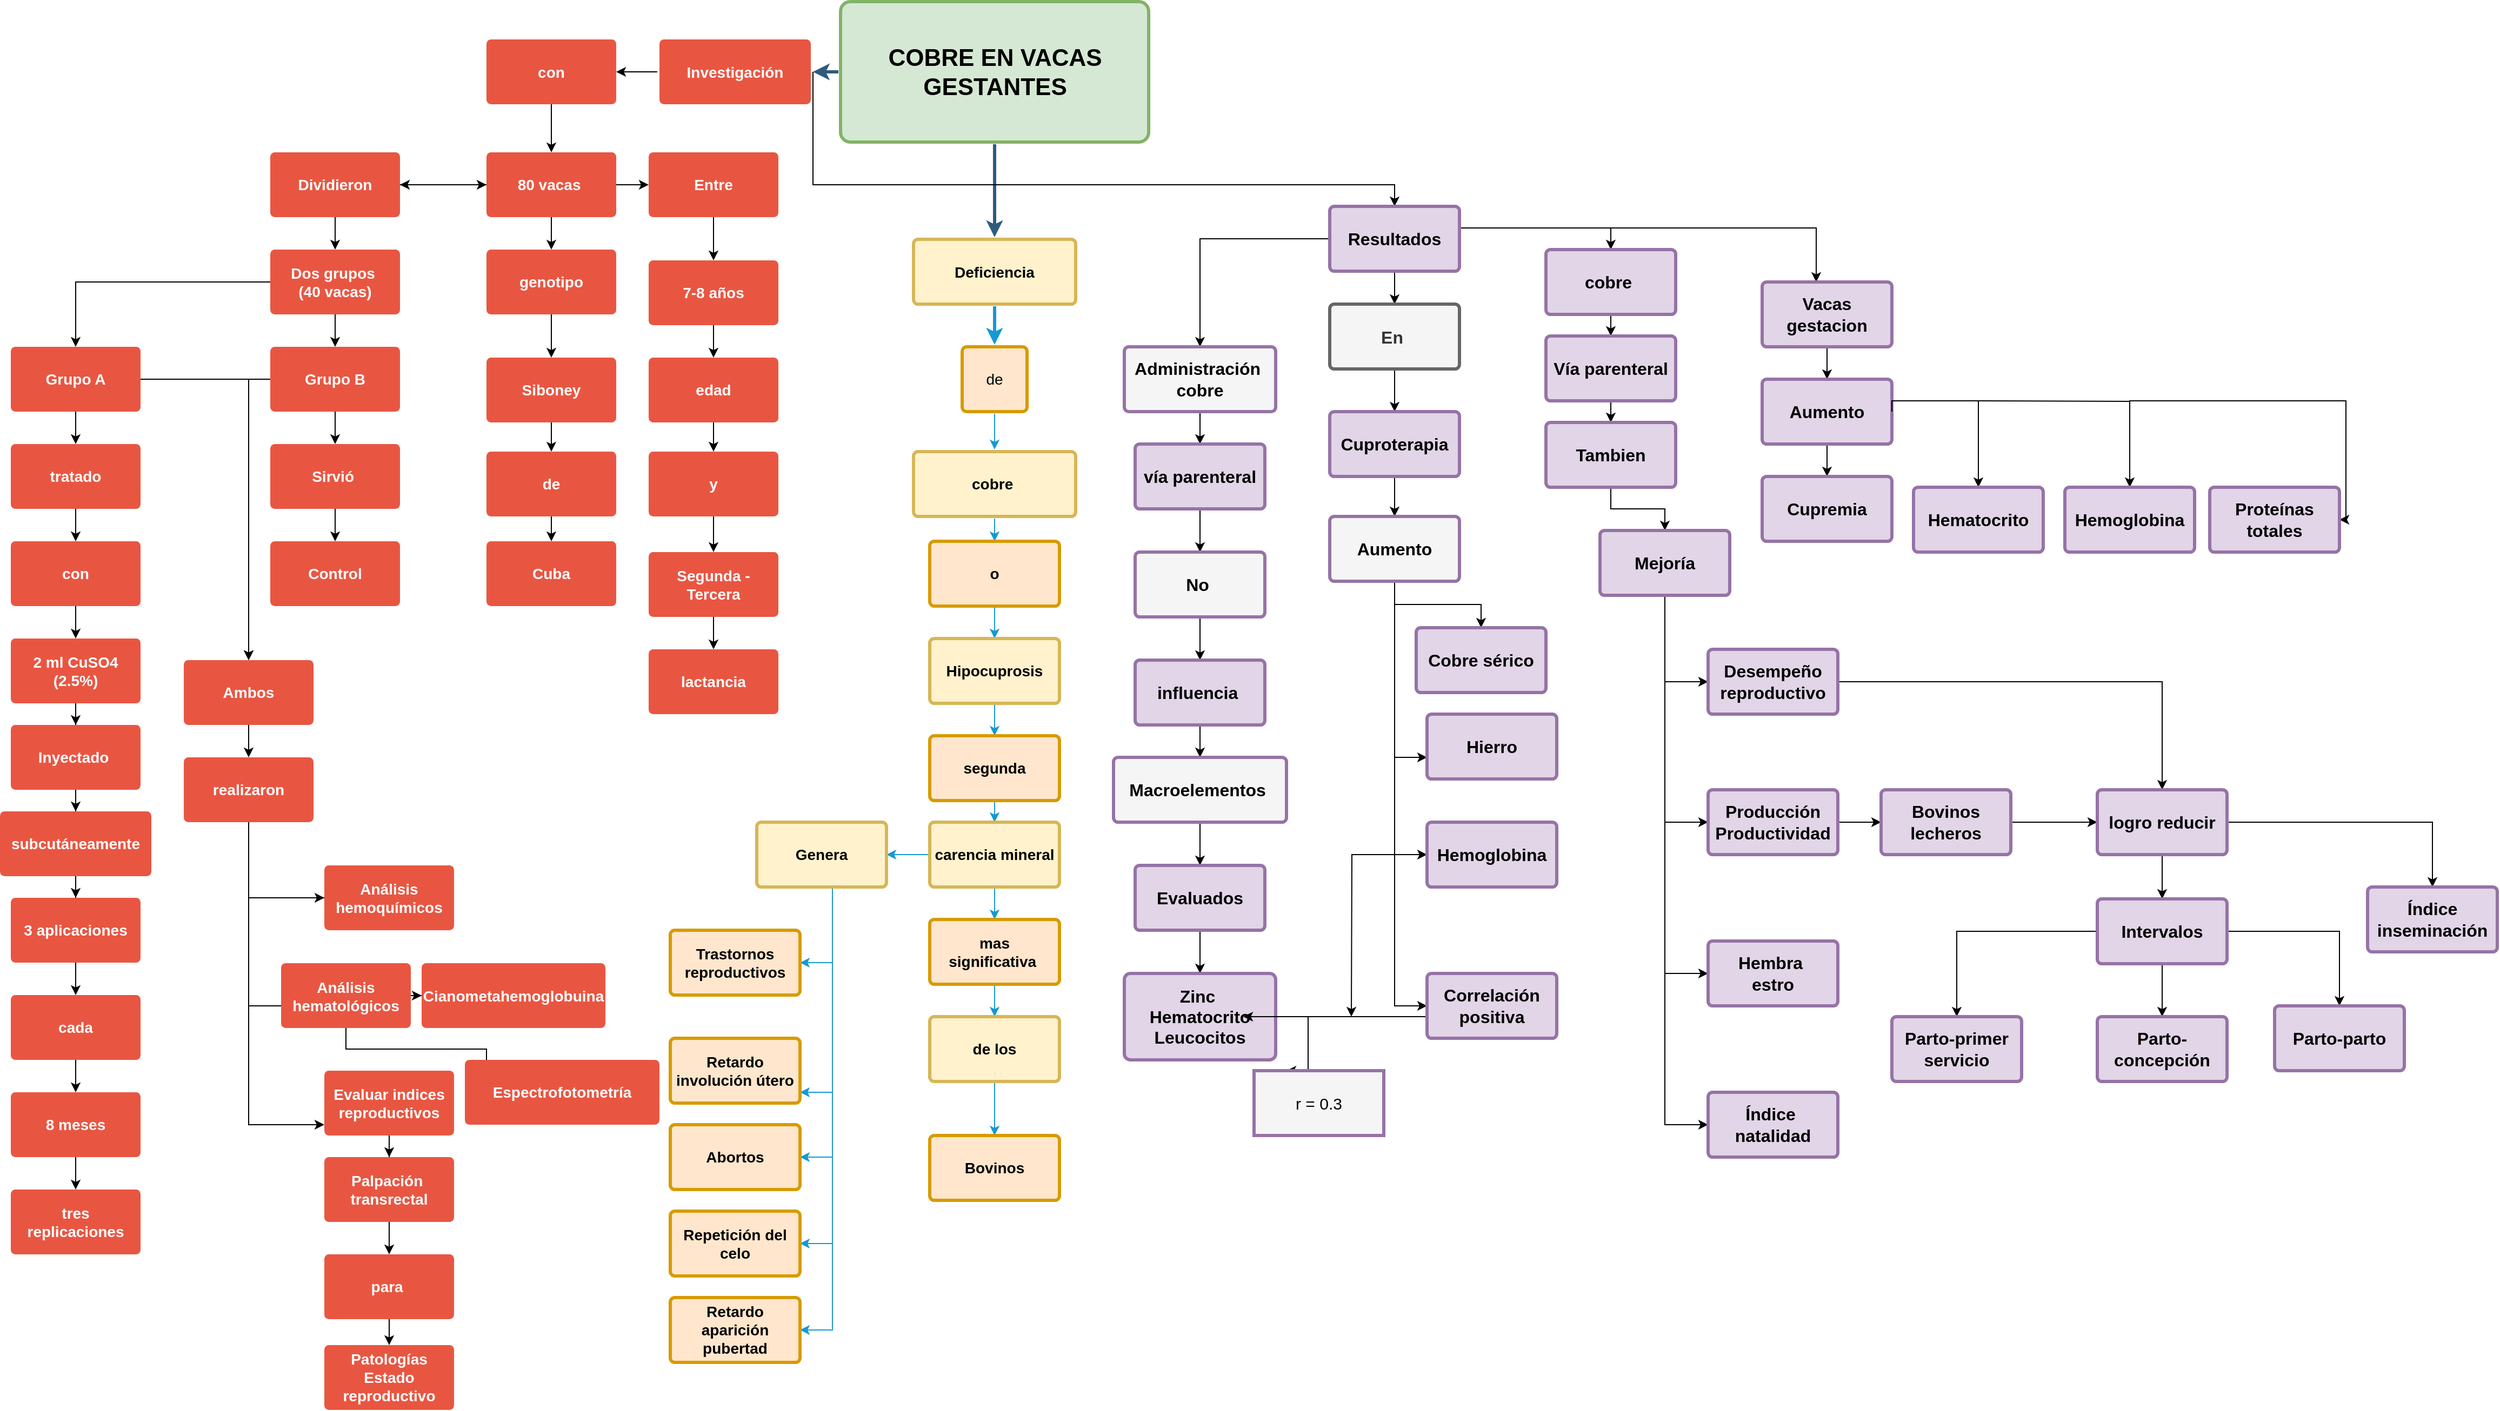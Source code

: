 <mxfile version="13.7.1" type="github">
  <diagram id="6a731a19-8d31-9384-78a2-239565b7b9f0" name="Page-1">
    <mxGraphModel dx="2616" dy="803" grid="1" gridSize="10" guides="1" tooltips="1" connect="1" arrows="1" fold="1" page="1" pageScale="1" pageWidth="1169" pageHeight="827" background="#ffffff" math="0" shadow="0">
      <root>
        <mxCell id="0" />
        <mxCell id="1" parent="0" />
        <mxCell id="1747" value="" style="edgeStyle=none;rounded=0;jumpStyle=none;html=1;shadow=0;labelBackgroundColor=none;startArrow=none;startFill=0;endArrow=classic;endFill=1;jettySize=auto;orthogonalLoop=1;strokeColor=#2F5B7C;strokeWidth=3;fontFamily=Helvetica;fontSize=16;fontColor=#23445D;spacing=5;" parent="1" source="1749" target="1760" edge="1">
          <mxGeometry relative="1" as="geometry" />
        </mxCell>
        <mxCell id="1748" value="" style="edgeStyle=none;rounded=0;jumpStyle=none;html=1;shadow=0;labelBackgroundColor=none;startArrow=none;startFill=0;endArrow=classic;endFill=1;jettySize=auto;orthogonalLoop=1;strokeColor=#2F5B7C;strokeWidth=3;fontFamily=Helvetica;fontSize=16;fontColor=#23445D;spacing=5;" parent="1" source="1749" target="1753" edge="1">
          <mxGeometry relative="1" as="geometry" />
        </mxCell>
        <mxCell id="IQPVYhDsxBBnxjCRYJiM-1775" value="" style="edgeStyle=orthogonalEdgeStyle;rounded=0;orthogonalLoop=1;jettySize=auto;html=1;exitX=1;exitY=0.5;exitDx=0;exitDy=0;" edge="1" parent="1" source="1753" target="IQPVYhDsxBBnxjCRYJiM-1774">
          <mxGeometry relative="1" as="geometry">
            <Array as="points">
              <mxPoint x="402" y="520" />
              <mxPoint x="940" y="520" />
            </Array>
          </mxGeometry>
        </mxCell>
        <mxCell id="1749" value="&lt;font style=&quot;font-size: 22px&quot;&gt;COBRE EN VACAS GESTANTES&lt;/font&gt;" style="rounded=1;whiteSpace=wrap;html=1;shadow=0;labelBackgroundColor=none;strokeColor=#82b366;strokeWidth=3;fillColor=#d5e8d4;fontFamily=Helvetica;fontSize=16;align=center;fontStyle=1;spacing=5;arcSize=7;perimeterSpacing=2;" parent="1" vertex="1">
          <mxGeometry x="427.5" y="350.5" width="285" height="130" as="geometry" />
        </mxCell>
        <mxCell id="Q08ijUf6ecoO9VdKryDb-1775" value="" style="edgeStyle=orthogonalEdgeStyle;rounded=0;orthogonalLoop=1;jettySize=auto;html=1;" parent="1" source="1753" target="Q08ijUf6ecoO9VdKryDb-1774" edge="1">
          <mxGeometry relative="1" as="geometry" />
        </mxCell>
        <mxCell id="1753" value="Investigación" style="rounded=1;whiteSpace=wrap;html=1;shadow=0;labelBackgroundColor=none;strokeColor=none;strokeWidth=3;fillColor=#e85642;fontFamily=Helvetica;fontSize=14;fontColor=#FFFFFF;align=center;spacing=5;fontStyle=1;arcSize=7;perimeterSpacing=2;" parent="1" vertex="1">
          <mxGeometry x="260" y="385.5" width="140" height="60" as="geometry" />
        </mxCell>
        <mxCell id="1758" value="" style="edgeStyle=none;rounded=0;jumpStyle=none;html=1;shadow=0;labelBackgroundColor=none;startArrow=none;startFill=0;endArrow=classic;endFill=1;jettySize=auto;orthogonalLoop=1;strokeColor=#1699D3;strokeWidth=3;fontFamily=Helvetica;fontSize=14;fontColor=#FFFFFF;spacing=5;" parent="1" source="1760" target="1762" edge="1">
          <mxGeometry relative="1" as="geometry" />
        </mxCell>
        <mxCell id="1760" value="Deficiencia" style="rounded=1;whiteSpace=wrap;html=1;shadow=0;labelBackgroundColor=none;strokeColor=#d6b656;strokeWidth=3;fillColor=#fff2cc;fontFamily=Helvetica;fontSize=14;align=center;spacing=5;fontStyle=1;arcSize=7;perimeterSpacing=2;" parent="1" vertex="1">
          <mxGeometry x="495" y="570.5" width="150" height="60" as="geometry" />
        </mxCell>
        <mxCell id="0YYy5fUookCanVHD36Z4-1787" value="" style="edgeStyle=orthogonalEdgeStyle;rounded=0;orthogonalLoop=1;jettySize=auto;html=1;strokeColor=#1699D3;" parent="1" source="1762" target="0YYy5fUookCanVHD36Z4-1785" edge="1">
          <mxGeometry relative="1" as="geometry" />
        </mxCell>
        <mxCell id="1762" value="de" style="rounded=1;whiteSpace=wrap;html=1;shadow=0;labelBackgroundColor=none;strokeColor=#d79b00;strokeWidth=3;fillColor=#ffe6cc;fontFamily=Helvetica;fontSize=14;align=center;spacing=5;arcSize=7;perimeterSpacing=2;" parent="1" vertex="1">
          <mxGeometry x="540" y="670" width="60" height="60" as="geometry" />
        </mxCell>
        <mxCell id="0YYy5fUookCanVHD36Z4-1789" value="" style="edgeStyle=orthogonalEdgeStyle;rounded=0;orthogonalLoop=1;jettySize=auto;html=1;strokeColor=#1699D3;" parent="1" source="0YYy5fUookCanVHD36Z4-1785" target="0YYy5fUookCanVHD36Z4-1788" edge="1">
          <mxGeometry relative="1" as="geometry" />
        </mxCell>
        <mxCell id="0YYy5fUookCanVHD36Z4-1785" value="cobre&amp;nbsp;" style="rounded=1;whiteSpace=wrap;html=1;shadow=0;labelBackgroundColor=none;strokeColor=#d6b656;strokeWidth=3;fillColor=#fff2cc;fontFamily=Helvetica;fontSize=14;align=center;spacing=5;fontStyle=1;arcSize=7;perimeterSpacing=2;" parent="1" vertex="1">
          <mxGeometry x="495" y="767" width="150" height="60" as="geometry" />
        </mxCell>
        <mxCell id="0YYy5fUookCanVHD36Z4-1791" value="" style="edgeStyle=orthogonalEdgeStyle;rounded=0;orthogonalLoop=1;jettySize=auto;html=1;strokeColor=#1699D3;" parent="1" source="0YYy5fUookCanVHD36Z4-1788" target="0YYy5fUookCanVHD36Z4-1790" edge="1">
          <mxGeometry relative="1" as="geometry" />
        </mxCell>
        <mxCell id="0YYy5fUookCanVHD36Z4-1788" value="o" style="whiteSpace=wrap;html=1;rounded=1;shadow=0;fontSize=14;fontStyle=1;strokeColor=#d79b00;strokeWidth=3;spacing=5;arcSize=7;fillColor=#ffe6cc;" parent="1" vertex="1">
          <mxGeometry x="510" y="850" width="120" height="60" as="geometry" />
        </mxCell>
        <mxCell id="0YYy5fUookCanVHD36Z4-1793" value="" style="edgeStyle=orthogonalEdgeStyle;rounded=0;orthogonalLoop=1;jettySize=auto;html=1;strokeColor=#1699D3;" parent="1" source="0YYy5fUookCanVHD36Z4-1790" target="0YYy5fUookCanVHD36Z4-1792" edge="1">
          <mxGeometry relative="1" as="geometry" />
        </mxCell>
        <mxCell id="0YYy5fUookCanVHD36Z4-1790" value="Hipocuprosis" style="whiteSpace=wrap;html=1;rounded=1;shadow=0;fontSize=14;fontStyle=1;strokeColor=#d6b656;strokeWidth=3;fillColor=#fff2cc;spacing=5;arcSize=7;" parent="1" vertex="1">
          <mxGeometry x="510" y="940" width="120" height="60" as="geometry" />
        </mxCell>
        <mxCell id="0YYy5fUookCanVHD36Z4-1795" value="" style="edgeStyle=orthogonalEdgeStyle;rounded=0;orthogonalLoop=1;jettySize=auto;html=1;strokeColor=#1699D3;" parent="1" source="0YYy5fUookCanVHD36Z4-1792" target="0YYy5fUookCanVHD36Z4-1794" edge="1">
          <mxGeometry relative="1" as="geometry" />
        </mxCell>
        <mxCell id="0YYy5fUookCanVHD36Z4-1792" value="segunda" style="whiteSpace=wrap;html=1;rounded=1;shadow=0;fontSize=14;fontStyle=1;strokeColor=#d79b00;strokeWidth=3;spacing=5;arcSize=7;fillColor=#ffe6cc;" parent="1" vertex="1">
          <mxGeometry x="510" y="1030" width="120" height="60" as="geometry" />
        </mxCell>
        <mxCell id="0YYy5fUookCanVHD36Z4-1805" value="" style="edgeStyle=orthogonalEdgeStyle;rounded=0;orthogonalLoop=1;jettySize=auto;html=1;strokeColor=#1699D3;" parent="1" source="0YYy5fUookCanVHD36Z4-1794" target="0YYy5fUookCanVHD36Z4-1804" edge="1">
          <mxGeometry relative="1" as="geometry" />
        </mxCell>
        <mxCell id="YcP1aaUPdihYPJktMsof-1846" value="" style="edgeStyle=orthogonalEdgeStyle;rounded=0;orthogonalLoop=1;jettySize=auto;html=1;strokeColor=#1699D3;" parent="1" source="0YYy5fUookCanVHD36Z4-1794" target="YcP1aaUPdihYPJktMsof-1845" edge="1">
          <mxGeometry relative="1" as="geometry" />
        </mxCell>
        <mxCell id="0YYy5fUookCanVHD36Z4-1794" value="carencia mineral" style="whiteSpace=wrap;html=1;rounded=1;shadow=0;fontSize=14;fontStyle=1;strokeColor=#d6b656;strokeWidth=3;fillColor=#fff2cc;spacing=5;arcSize=7;" parent="1" vertex="1">
          <mxGeometry x="510" y="1110" width="120" height="60" as="geometry" />
        </mxCell>
        <mxCell id="0YYy5fUookCanVHD36Z4-1807" value="" style="edgeStyle=orthogonalEdgeStyle;rounded=0;orthogonalLoop=1;jettySize=auto;html=1;strokeColor=#1699D3;entryX=0.5;entryY=0;entryDx=0;entryDy=0;" parent="1" source="0YYy5fUookCanVHD36Z4-1804" target="0YYy5fUookCanVHD36Z4-1806" edge="1">
          <mxGeometry relative="1" as="geometry">
            <mxPoint x="550" y="1330" as="targetPoint" />
            <Array as="points">
              <mxPoint x="570" y="1280" />
              <mxPoint x="570" y="1280" />
            </Array>
          </mxGeometry>
        </mxCell>
        <mxCell id="0YYy5fUookCanVHD36Z4-1804" value="mas significativa&amp;nbsp;" style="whiteSpace=wrap;html=1;rounded=1;shadow=0;fontSize=14;fontStyle=1;strokeColor=#d79b00;strokeWidth=3;spacing=5;arcSize=7;fillColor=#ffe6cc;" parent="1" vertex="1">
          <mxGeometry x="510" y="1200" width="120" height="60" as="geometry" />
        </mxCell>
        <mxCell id="YcP1aaUPdihYPJktMsof-1844" value="" style="edgeStyle=orthogonalEdgeStyle;rounded=0;orthogonalLoop=1;jettySize=auto;html=1;strokeColor=#1699D3;" parent="1" source="0YYy5fUookCanVHD36Z4-1806" target="YcP1aaUPdihYPJktMsof-1843" edge="1">
          <mxGeometry relative="1" as="geometry" />
        </mxCell>
        <mxCell id="0YYy5fUookCanVHD36Z4-1806" value="de los" style="whiteSpace=wrap;html=1;rounded=1;shadow=0;fontSize=14;fontStyle=1;strokeColor=#d6b656;strokeWidth=3;fillColor=#fff2cc;spacing=5;arcSize=7;" parent="1" vertex="1">
          <mxGeometry x="510" y="1290" width="120" height="60" as="geometry" />
        </mxCell>
        <mxCell id="YcP1aaUPdihYPJktMsof-1843" value="Bovinos" style="whiteSpace=wrap;html=1;rounded=1;shadow=0;fontSize=14;fontStyle=1;strokeColor=#d79b00;strokeWidth=3;fillColor=#ffe6cc;spacing=5;arcSize=7;" parent="1" vertex="1">
          <mxGeometry x="510" y="1400" width="120" height="60" as="geometry" />
        </mxCell>
        <mxCell id="YcP1aaUPdihYPJktMsof-1848" value="" style="edgeStyle=orthogonalEdgeStyle;rounded=0;orthogonalLoop=1;jettySize=auto;html=1;strokeColor=#1699D3;" parent="1" source="YcP1aaUPdihYPJktMsof-1845" target="YcP1aaUPdihYPJktMsof-1847" edge="1">
          <mxGeometry relative="1" as="geometry">
            <Array as="points">
              <mxPoint x="420" y="1240" />
            </Array>
          </mxGeometry>
        </mxCell>
        <mxCell id="YcP1aaUPdihYPJktMsof-1845" value="Genera" style="whiteSpace=wrap;html=1;rounded=1;shadow=0;fontSize=14;fontStyle=1;strokeColor=#d6b656;strokeWidth=3;fillColor=#fff2cc;spacing=5;arcSize=7;" parent="1" vertex="1">
          <mxGeometry x="350" y="1110" width="120" height="60" as="geometry" />
        </mxCell>
        <mxCell id="YcP1aaUPdihYPJktMsof-1850" value="" style="edgeStyle=orthogonalEdgeStyle;rounded=0;orthogonalLoop=1;jettySize=auto;html=1;strokeColor=#1699D3;" parent="1" target="YcP1aaUPdihYPJktMsof-1849" edge="1">
          <mxGeometry relative="1" as="geometry">
            <mxPoint x="420" y="1240" as="sourcePoint" />
            <Array as="points">
              <mxPoint x="420" y="1360" />
            </Array>
          </mxGeometry>
        </mxCell>
        <mxCell id="YcP1aaUPdihYPJktMsof-1847" value="Trastornos reproductivos" style="whiteSpace=wrap;html=1;rounded=1;shadow=0;fontSize=14;fontStyle=1;strokeColor=#d79b00;strokeWidth=3;fillColor=#ffe6cc;spacing=5;arcSize=7;" parent="1" vertex="1">
          <mxGeometry x="270" y="1210" width="120" height="60" as="geometry" />
        </mxCell>
        <mxCell id="YcP1aaUPdihYPJktMsof-1852" value="" style="edgeStyle=orthogonalEdgeStyle;rounded=0;orthogonalLoop=1;jettySize=auto;html=1;strokeColor=#1699D3;entryX=1;entryY=0.5;entryDx=0;entryDy=0;" parent="1" source="YcP1aaUPdihYPJktMsof-1849" target="YcP1aaUPdihYPJktMsof-1851" edge="1">
          <mxGeometry relative="1" as="geometry">
            <Array as="points">
              <mxPoint x="420" y="1360" />
              <mxPoint x="420" y="1420" />
            </Array>
          </mxGeometry>
        </mxCell>
        <mxCell id="YcP1aaUPdihYPJktMsof-1849" value="Retardo involución útero" style="whiteSpace=wrap;html=1;rounded=1;shadow=0;fontSize=14;fontStyle=1;strokeColor=#d79b00;strokeWidth=3;fillColor=#ffe6cc;spacing=5;arcSize=7;" parent="1" vertex="1">
          <mxGeometry x="270" y="1310" width="120" height="60" as="geometry" />
        </mxCell>
        <mxCell id="YcP1aaUPdihYPJktMsof-1854" value="" style="edgeStyle=orthogonalEdgeStyle;rounded=0;orthogonalLoop=1;jettySize=auto;html=1;strokeColor=#1699D3;entryX=1;entryY=0.5;entryDx=0;entryDy=0;" parent="1" source="YcP1aaUPdihYPJktMsof-1851" target="YcP1aaUPdihYPJktMsof-1853" edge="1">
          <mxGeometry relative="1" as="geometry">
            <Array as="points">
              <mxPoint x="420" y="1420" />
              <mxPoint x="420" y="1500" />
            </Array>
          </mxGeometry>
        </mxCell>
        <mxCell id="YcP1aaUPdihYPJktMsof-1851" value="Abortos" style="whiteSpace=wrap;html=1;rounded=1;shadow=0;fontSize=14;fontStyle=1;strokeColor=#d79b00;strokeWidth=3;fillColor=#ffe6cc;spacing=5;arcSize=7;" parent="1" vertex="1">
          <mxGeometry x="270" y="1390" width="120" height="60" as="geometry" />
        </mxCell>
        <mxCell id="YcP1aaUPdihYPJktMsof-1856" value="" style="edgeStyle=orthogonalEdgeStyle;rounded=0;orthogonalLoop=1;jettySize=auto;html=1;strokeColor=#1699D3;entryX=1;entryY=0.5;entryDx=0;entryDy=0;" parent="1" source="YcP1aaUPdihYPJktMsof-1853" target="YcP1aaUPdihYPJktMsof-1855" edge="1">
          <mxGeometry relative="1" as="geometry">
            <Array as="points">
              <mxPoint x="420" y="1500" />
              <mxPoint x="420" y="1580" />
            </Array>
          </mxGeometry>
        </mxCell>
        <mxCell id="YcP1aaUPdihYPJktMsof-1853" value="Repetición del celo" style="whiteSpace=wrap;html=1;rounded=1;shadow=0;fontSize=14;fontStyle=1;strokeColor=#d79b00;strokeWidth=3;fillColor=#ffe6cc;spacing=5;arcSize=7;" parent="1" vertex="1">
          <mxGeometry x="270" y="1470" width="120" height="60" as="geometry" />
        </mxCell>
        <mxCell id="YcP1aaUPdihYPJktMsof-1855" value="Retardo aparición pubertad" style="whiteSpace=wrap;html=1;rounded=1;shadow=0;fontSize=14;fontStyle=1;strokeColor=#d79b00;strokeWidth=3;fillColor=#ffe6cc;spacing=5;arcSize=7;" parent="1" vertex="1">
          <mxGeometry x="270" y="1550" width="120" height="60" as="geometry" />
        </mxCell>
        <mxCell id="Q08ijUf6ecoO9VdKryDb-1777" value="" style="edgeStyle=orthogonalEdgeStyle;rounded=0;orthogonalLoop=1;jettySize=auto;html=1;" parent="1" source="Q08ijUf6ecoO9VdKryDb-1774" target="Q08ijUf6ecoO9VdKryDb-1776" edge="1">
          <mxGeometry relative="1" as="geometry" />
        </mxCell>
        <mxCell id="Q08ijUf6ecoO9VdKryDb-1774" value="con" style="whiteSpace=wrap;html=1;rounded=1;shadow=0;fontSize=14;fontColor=#FFFFFF;fontStyle=1;strokeColor=none;strokeWidth=3;fillColor=#e85642;spacing=5;arcSize=7;" parent="1" vertex="1">
          <mxGeometry x="100" y="385.5" width="120" height="60" as="geometry" />
        </mxCell>
        <mxCell id="Q08ijUf6ecoO9VdKryDb-1779" value="" style="edgeStyle=orthogonalEdgeStyle;rounded=0;orthogonalLoop=1;jettySize=auto;html=1;" parent="1" source="Q08ijUf6ecoO9VdKryDb-1776" target="Q08ijUf6ecoO9VdKryDb-1778" edge="1">
          <mxGeometry relative="1" as="geometry" />
        </mxCell>
        <mxCell id="Q08ijUf6ecoO9VdKryDb-1789" value="" style="edgeStyle=orthogonalEdgeStyle;rounded=0;orthogonalLoop=1;jettySize=auto;html=1;" parent="1" source="Q08ijUf6ecoO9VdKryDb-1776" target="Q08ijUf6ecoO9VdKryDb-1788" edge="1">
          <mxGeometry relative="1" as="geometry" />
        </mxCell>
        <mxCell id="Q08ijUf6ecoO9VdKryDb-1801" value="" style="edgeStyle=orthogonalEdgeStyle;rounded=0;orthogonalLoop=1;jettySize=auto;html=1;" parent="1" source="Q08ijUf6ecoO9VdKryDb-1776" target="Q08ijUf6ecoO9VdKryDb-1800" edge="1">
          <mxGeometry relative="1" as="geometry" />
        </mxCell>
        <mxCell id="Q08ijUf6ecoO9VdKryDb-1776" value="80 vacas&amp;nbsp;" style="whiteSpace=wrap;html=1;rounded=1;shadow=0;fontSize=14;fontColor=#FFFFFF;fontStyle=1;strokeColor=none;strokeWidth=3;fillColor=#e85642;spacing=5;arcSize=7;" parent="1" vertex="1">
          <mxGeometry x="100" y="490" width="120" height="60" as="geometry" />
        </mxCell>
        <mxCell id="Q08ijUf6ecoO9VdKryDb-1781" value="" style="edgeStyle=orthogonalEdgeStyle;rounded=0;orthogonalLoop=1;jettySize=auto;html=1;" parent="1" source="Q08ijUf6ecoO9VdKryDb-1778" target="Q08ijUf6ecoO9VdKryDb-1780" edge="1">
          <mxGeometry relative="1" as="geometry" />
        </mxCell>
        <mxCell id="Q08ijUf6ecoO9VdKryDb-1778" value="genotipo" style="whiteSpace=wrap;html=1;rounded=1;shadow=0;fontSize=14;fontColor=#FFFFFF;fontStyle=1;strokeColor=none;strokeWidth=3;fillColor=#e85642;spacing=5;arcSize=7;" parent="1" vertex="1">
          <mxGeometry x="100" y="580" width="120" height="60" as="geometry" />
        </mxCell>
        <mxCell id="Q08ijUf6ecoO9VdKryDb-1783" value="" style="edgeStyle=orthogonalEdgeStyle;rounded=0;orthogonalLoop=1;jettySize=auto;html=1;" parent="1" source="Q08ijUf6ecoO9VdKryDb-1780" target="Q08ijUf6ecoO9VdKryDb-1782" edge="1">
          <mxGeometry relative="1" as="geometry" />
        </mxCell>
        <mxCell id="Q08ijUf6ecoO9VdKryDb-1780" value="Siboney" style="whiteSpace=wrap;html=1;rounded=1;shadow=0;fontSize=14;fontColor=#FFFFFF;fontStyle=1;strokeColor=none;strokeWidth=3;fillColor=#e85642;spacing=5;arcSize=7;" parent="1" vertex="1">
          <mxGeometry x="100" y="680" width="120" height="60" as="geometry" />
        </mxCell>
        <mxCell id="Q08ijUf6ecoO9VdKryDb-1785" value="" style="edgeStyle=orthogonalEdgeStyle;rounded=0;orthogonalLoop=1;jettySize=auto;html=1;" parent="1" source="Q08ijUf6ecoO9VdKryDb-1782" target="Q08ijUf6ecoO9VdKryDb-1784" edge="1">
          <mxGeometry relative="1" as="geometry" />
        </mxCell>
        <mxCell id="Q08ijUf6ecoO9VdKryDb-1782" value="de" style="whiteSpace=wrap;html=1;rounded=1;shadow=0;fontSize=14;fontColor=#FFFFFF;fontStyle=1;strokeColor=none;strokeWidth=3;fillColor=#e85642;spacing=5;arcSize=7;" parent="1" vertex="1">
          <mxGeometry x="100" y="767" width="120" height="60" as="geometry" />
        </mxCell>
        <mxCell id="Q08ijUf6ecoO9VdKryDb-1784" value="Cuba" style="whiteSpace=wrap;html=1;rounded=1;shadow=0;fontSize=14;fontColor=#FFFFFF;fontStyle=1;strokeColor=none;strokeWidth=3;fillColor=#e85642;spacing=5;arcSize=7;" parent="1" vertex="1">
          <mxGeometry x="100" y="850" width="120" height="60" as="geometry" />
        </mxCell>
        <mxCell id="Q08ijUf6ecoO9VdKryDb-1791" value="" style="edgeStyle=orthogonalEdgeStyle;rounded=0;orthogonalLoop=1;jettySize=auto;html=1;" parent="1" source="Q08ijUf6ecoO9VdKryDb-1788" target="Q08ijUf6ecoO9VdKryDb-1790" edge="1">
          <mxGeometry relative="1" as="geometry" />
        </mxCell>
        <mxCell id="Q08ijUf6ecoO9VdKryDb-1788" value="Entre" style="whiteSpace=wrap;html=1;rounded=1;shadow=0;fontSize=14;fontColor=#FFFFFF;fontStyle=1;strokeColor=none;strokeWidth=3;fillColor=#e85642;spacing=5;arcSize=7;" parent="1" vertex="1">
          <mxGeometry x="250" y="490" width="120" height="60" as="geometry" />
        </mxCell>
        <mxCell id="Q08ijUf6ecoO9VdKryDb-1793" value="" style="edgeStyle=orthogonalEdgeStyle;rounded=0;orthogonalLoop=1;jettySize=auto;html=1;" parent="1" source="Q08ijUf6ecoO9VdKryDb-1790" target="Q08ijUf6ecoO9VdKryDb-1792" edge="1">
          <mxGeometry relative="1" as="geometry" />
        </mxCell>
        <mxCell id="Q08ijUf6ecoO9VdKryDb-1790" value="7-8 años" style="whiteSpace=wrap;html=1;rounded=1;shadow=0;fontSize=14;fontColor=#FFFFFF;fontStyle=1;strokeColor=none;strokeWidth=3;fillColor=#e85642;spacing=5;arcSize=7;" parent="1" vertex="1">
          <mxGeometry x="250" y="590" width="120" height="60" as="geometry" />
        </mxCell>
        <mxCell id="Q08ijUf6ecoO9VdKryDb-1795" value="" style="edgeStyle=orthogonalEdgeStyle;rounded=0;orthogonalLoop=1;jettySize=auto;html=1;" parent="1" source="Q08ijUf6ecoO9VdKryDb-1792" target="Q08ijUf6ecoO9VdKryDb-1794" edge="1">
          <mxGeometry relative="1" as="geometry" />
        </mxCell>
        <mxCell id="Q08ijUf6ecoO9VdKryDb-1792" value="edad" style="whiteSpace=wrap;html=1;rounded=1;shadow=0;fontSize=14;fontColor=#FFFFFF;fontStyle=1;strokeColor=none;strokeWidth=3;fillColor=#e85642;spacing=5;arcSize=7;" parent="1" vertex="1">
          <mxGeometry x="250" y="680" width="120" height="60" as="geometry" />
        </mxCell>
        <mxCell id="Q08ijUf6ecoO9VdKryDb-1797" value="" style="edgeStyle=orthogonalEdgeStyle;rounded=0;orthogonalLoop=1;jettySize=auto;html=1;" parent="1" source="Q08ijUf6ecoO9VdKryDb-1794" target="Q08ijUf6ecoO9VdKryDb-1796" edge="1">
          <mxGeometry relative="1" as="geometry" />
        </mxCell>
        <mxCell id="Q08ijUf6ecoO9VdKryDb-1794" value="y" style="whiteSpace=wrap;html=1;rounded=1;shadow=0;fontSize=14;fontColor=#FFFFFF;fontStyle=1;strokeColor=none;strokeWidth=3;fillColor=#e85642;spacing=5;arcSize=7;" parent="1" vertex="1">
          <mxGeometry x="250" y="767" width="120" height="60" as="geometry" />
        </mxCell>
        <mxCell id="Q08ijUf6ecoO9VdKryDb-1799" value="" style="edgeStyle=orthogonalEdgeStyle;rounded=0;orthogonalLoop=1;jettySize=auto;html=1;" parent="1" source="Q08ijUf6ecoO9VdKryDb-1796" target="Q08ijUf6ecoO9VdKryDb-1798" edge="1">
          <mxGeometry relative="1" as="geometry" />
        </mxCell>
        <mxCell id="Q08ijUf6ecoO9VdKryDb-1796" value="Segunda - Tercera" style="whiteSpace=wrap;html=1;rounded=1;shadow=0;fontSize=14;fontColor=#FFFFFF;fontStyle=1;strokeColor=none;strokeWidth=3;fillColor=#e85642;spacing=5;arcSize=7;" parent="1" vertex="1">
          <mxGeometry x="250" y="860" width="120" height="60" as="geometry" />
        </mxCell>
        <mxCell id="Q08ijUf6ecoO9VdKryDb-1798" value="lactancia" style="whiteSpace=wrap;html=1;rounded=1;shadow=0;fontSize=14;fontColor=#FFFFFF;fontStyle=1;strokeColor=none;strokeWidth=3;fillColor=#e85642;spacing=5;arcSize=7;" parent="1" vertex="1">
          <mxGeometry x="250" y="950" width="120" height="60" as="geometry" />
        </mxCell>
        <mxCell id="Q08ijUf6ecoO9VdKryDb-1803" value="" style="edgeStyle=orthogonalEdgeStyle;rounded=0;orthogonalLoop=1;jettySize=auto;html=1;" parent="1" source="Q08ijUf6ecoO9VdKryDb-1800" target="Q08ijUf6ecoO9VdKryDb-1802" edge="1">
          <mxGeometry relative="1" as="geometry" />
        </mxCell>
        <mxCell id="Q08ijUf6ecoO9VdKryDb-1846" value="" style="edgeStyle=orthogonalEdgeStyle;rounded=0;orthogonalLoop=1;jettySize=auto;html=1;" parent="1" source="Q08ijUf6ecoO9VdKryDb-1800" target="Q08ijUf6ecoO9VdKryDb-1776" edge="1">
          <mxGeometry relative="1" as="geometry" />
        </mxCell>
        <mxCell id="Q08ijUf6ecoO9VdKryDb-1800" value="Dividieron" style="whiteSpace=wrap;html=1;rounded=1;shadow=0;fontSize=14;fontColor=#FFFFFF;fontStyle=1;strokeColor=none;strokeWidth=3;fillColor=#e85642;spacing=5;arcSize=7;" parent="1" vertex="1">
          <mxGeometry x="-100" y="490" width="120" height="60" as="geometry" />
        </mxCell>
        <mxCell id="Q08ijUf6ecoO9VdKryDb-1805" value="" style="edgeStyle=orthogonalEdgeStyle;rounded=0;orthogonalLoop=1;jettySize=auto;html=1;" parent="1" source="Q08ijUf6ecoO9VdKryDb-1802" target="Q08ijUf6ecoO9VdKryDb-1804" edge="1">
          <mxGeometry relative="1" as="geometry" />
        </mxCell>
        <mxCell id="Q08ijUf6ecoO9VdKryDb-1825" value="" style="edgeStyle=orthogonalEdgeStyle;rounded=0;orthogonalLoop=1;jettySize=auto;html=1;" parent="1" source="Q08ijUf6ecoO9VdKryDb-1802" target="Q08ijUf6ecoO9VdKryDb-1824" edge="1">
          <mxGeometry relative="1" as="geometry" />
        </mxCell>
        <mxCell id="Q08ijUf6ecoO9VdKryDb-1802" value="Dos grupos&amp;nbsp;&lt;br&gt;(40 vacas)" style="whiteSpace=wrap;html=1;rounded=1;shadow=0;fontSize=14;fontColor=#FFFFFF;fontStyle=1;strokeColor=none;strokeWidth=3;fillColor=#e85642;spacing=5;arcSize=7;" parent="1" vertex="1">
          <mxGeometry x="-100" y="580" width="120" height="60" as="geometry" />
        </mxCell>
        <mxCell id="Q08ijUf6ecoO9VdKryDb-1807" value="" style="edgeStyle=orthogonalEdgeStyle;rounded=0;orthogonalLoop=1;jettySize=auto;html=1;" parent="1" source="Q08ijUf6ecoO9VdKryDb-1804" target="Q08ijUf6ecoO9VdKryDb-1806" edge="1">
          <mxGeometry relative="1" as="geometry" />
        </mxCell>
        <mxCell id="Q08ijUf6ecoO9VdKryDb-1833" style="edgeStyle=orthogonalEdgeStyle;rounded=0;orthogonalLoop=1;jettySize=auto;html=1;entryX=0.5;entryY=0;entryDx=0;entryDy=0;" parent="1" source="Q08ijUf6ecoO9VdKryDb-1804" target="Q08ijUf6ecoO9VdKryDb-1830" edge="1">
          <mxGeometry relative="1" as="geometry" />
        </mxCell>
        <mxCell id="Q08ijUf6ecoO9VdKryDb-1804" value="Grupo A" style="whiteSpace=wrap;html=1;rounded=1;shadow=0;fontSize=14;fontColor=#FFFFFF;fontStyle=1;strokeColor=none;strokeWidth=3;fillColor=#e85642;spacing=5;arcSize=7;" parent="1" vertex="1">
          <mxGeometry x="-340" y="670" width="120" height="60" as="geometry" />
        </mxCell>
        <mxCell id="Q08ijUf6ecoO9VdKryDb-1809" value="" style="edgeStyle=orthogonalEdgeStyle;rounded=0;orthogonalLoop=1;jettySize=auto;html=1;" parent="1" source="Q08ijUf6ecoO9VdKryDb-1806" target="Q08ijUf6ecoO9VdKryDb-1808" edge="1">
          <mxGeometry relative="1" as="geometry" />
        </mxCell>
        <mxCell id="Q08ijUf6ecoO9VdKryDb-1806" value="tratado" style="whiteSpace=wrap;html=1;rounded=1;shadow=0;fontSize=14;fontColor=#FFFFFF;fontStyle=1;strokeColor=none;strokeWidth=3;fillColor=#e85642;spacing=5;arcSize=7;" parent="1" vertex="1">
          <mxGeometry x="-340" y="760" width="120" height="60" as="geometry" />
        </mxCell>
        <mxCell id="Q08ijUf6ecoO9VdKryDb-1811" value="" style="edgeStyle=orthogonalEdgeStyle;rounded=0;orthogonalLoop=1;jettySize=auto;html=1;" parent="1" source="Q08ijUf6ecoO9VdKryDb-1808" target="Q08ijUf6ecoO9VdKryDb-1810" edge="1">
          <mxGeometry relative="1" as="geometry" />
        </mxCell>
        <mxCell id="Q08ijUf6ecoO9VdKryDb-1808" value="con" style="whiteSpace=wrap;html=1;rounded=1;shadow=0;fontSize=14;fontColor=#FFFFFF;fontStyle=1;strokeColor=none;strokeWidth=3;fillColor=#e85642;spacing=5;arcSize=7;" parent="1" vertex="1">
          <mxGeometry x="-340" y="850" width="120" height="60" as="geometry" />
        </mxCell>
        <mxCell id="Q08ijUf6ecoO9VdKryDb-1813" value="" style="edgeStyle=orthogonalEdgeStyle;rounded=0;orthogonalLoop=1;jettySize=auto;html=1;" parent="1" source="Q08ijUf6ecoO9VdKryDb-1810" target="Q08ijUf6ecoO9VdKryDb-1812" edge="1">
          <mxGeometry relative="1" as="geometry" />
        </mxCell>
        <mxCell id="Q08ijUf6ecoO9VdKryDb-1810" value="2 ml CuSO4 (2.5%)" style="whiteSpace=wrap;html=1;rounded=1;shadow=0;fontSize=14;fontColor=#FFFFFF;fontStyle=1;strokeColor=none;strokeWidth=3;fillColor=#e85642;spacing=5;arcSize=7;" parent="1" vertex="1">
          <mxGeometry x="-340" y="940" width="120" height="60" as="geometry" />
        </mxCell>
        <mxCell id="Q08ijUf6ecoO9VdKryDb-1815" value="" style="edgeStyle=orthogonalEdgeStyle;rounded=0;orthogonalLoop=1;jettySize=auto;html=1;" parent="1" source="Q08ijUf6ecoO9VdKryDb-1812" target="Q08ijUf6ecoO9VdKryDb-1814" edge="1">
          <mxGeometry relative="1" as="geometry" />
        </mxCell>
        <mxCell id="Q08ijUf6ecoO9VdKryDb-1812" value="Inyectado&amp;nbsp;" style="whiteSpace=wrap;html=1;rounded=1;shadow=0;fontSize=14;fontColor=#FFFFFF;fontStyle=1;strokeColor=none;strokeWidth=3;fillColor=#e85642;spacing=5;arcSize=7;" parent="1" vertex="1">
          <mxGeometry x="-340" y="1020" width="120" height="60" as="geometry" />
        </mxCell>
        <mxCell id="Q08ijUf6ecoO9VdKryDb-1817" value="" style="edgeStyle=orthogonalEdgeStyle;rounded=0;orthogonalLoop=1;jettySize=auto;html=1;" parent="1" source="Q08ijUf6ecoO9VdKryDb-1814" target="Q08ijUf6ecoO9VdKryDb-1816" edge="1">
          <mxGeometry relative="1" as="geometry" />
        </mxCell>
        <mxCell id="Q08ijUf6ecoO9VdKryDb-1814" value="subcutáneamente" style="whiteSpace=wrap;html=1;rounded=1;shadow=0;fontSize=14;fontColor=#FFFFFF;fontStyle=1;strokeColor=none;strokeWidth=3;fillColor=#e85642;spacing=5;arcSize=7;" parent="1" vertex="1">
          <mxGeometry x="-350" y="1100" width="140" height="60" as="geometry" />
        </mxCell>
        <mxCell id="Q08ijUf6ecoO9VdKryDb-1819" value="" style="edgeStyle=orthogonalEdgeStyle;rounded=0;orthogonalLoop=1;jettySize=auto;html=1;" parent="1" source="Q08ijUf6ecoO9VdKryDb-1816" target="Q08ijUf6ecoO9VdKryDb-1818" edge="1">
          <mxGeometry relative="1" as="geometry" />
        </mxCell>
        <mxCell id="Q08ijUf6ecoO9VdKryDb-1816" value="3 aplicaciones" style="whiteSpace=wrap;html=1;rounded=1;shadow=0;fontSize=14;fontColor=#FFFFFF;fontStyle=1;strokeColor=none;strokeWidth=3;fillColor=#e85642;spacing=5;arcSize=7;" parent="1" vertex="1">
          <mxGeometry x="-340" y="1180" width="120" height="60" as="geometry" />
        </mxCell>
        <mxCell id="Q08ijUf6ecoO9VdKryDb-1821" value="" style="edgeStyle=orthogonalEdgeStyle;rounded=0;orthogonalLoop=1;jettySize=auto;html=1;" parent="1" source="Q08ijUf6ecoO9VdKryDb-1818" target="Q08ijUf6ecoO9VdKryDb-1820" edge="1">
          <mxGeometry relative="1" as="geometry" />
        </mxCell>
        <mxCell id="Q08ijUf6ecoO9VdKryDb-1818" value="cada" style="whiteSpace=wrap;html=1;rounded=1;shadow=0;fontSize=14;fontColor=#FFFFFF;fontStyle=1;strokeColor=none;strokeWidth=3;fillColor=#e85642;spacing=5;arcSize=7;" parent="1" vertex="1">
          <mxGeometry x="-340" y="1270" width="120" height="60" as="geometry" />
        </mxCell>
        <mxCell id="Q08ijUf6ecoO9VdKryDb-1823" value="" style="edgeStyle=orthogonalEdgeStyle;rounded=0;orthogonalLoop=1;jettySize=auto;html=1;" parent="1" source="Q08ijUf6ecoO9VdKryDb-1820" target="Q08ijUf6ecoO9VdKryDb-1822" edge="1">
          <mxGeometry relative="1" as="geometry" />
        </mxCell>
        <mxCell id="Q08ijUf6ecoO9VdKryDb-1820" value="8 meses" style="whiteSpace=wrap;html=1;rounded=1;shadow=0;fontSize=14;fontColor=#FFFFFF;fontStyle=1;strokeColor=none;strokeWidth=3;fillColor=#e85642;spacing=5;arcSize=7;" parent="1" vertex="1">
          <mxGeometry x="-340" y="1360" width="120" height="60" as="geometry" />
        </mxCell>
        <mxCell id="Q08ijUf6ecoO9VdKryDb-1822" value="tres replicaciones" style="whiteSpace=wrap;html=1;rounded=1;shadow=0;fontSize=14;fontColor=#FFFFFF;fontStyle=1;strokeColor=none;strokeWidth=3;fillColor=#e85642;spacing=5;arcSize=7;" parent="1" vertex="1">
          <mxGeometry x="-340" y="1450" width="120" height="60" as="geometry" />
        </mxCell>
        <mxCell id="Q08ijUf6ecoO9VdKryDb-1827" value="" style="edgeStyle=orthogonalEdgeStyle;rounded=0;orthogonalLoop=1;jettySize=auto;html=1;" parent="1" source="Q08ijUf6ecoO9VdKryDb-1824" target="Q08ijUf6ecoO9VdKryDb-1826" edge="1">
          <mxGeometry relative="1" as="geometry" />
        </mxCell>
        <mxCell id="Q08ijUf6ecoO9VdKryDb-1824" value="Grupo B" style="whiteSpace=wrap;html=1;rounded=1;shadow=0;fontSize=14;fontColor=#FFFFFF;fontStyle=1;strokeColor=none;strokeWidth=3;fillColor=#e85642;spacing=5;arcSize=7;" parent="1" vertex="1">
          <mxGeometry x="-100" y="670" width="120" height="60" as="geometry" />
        </mxCell>
        <mxCell id="Q08ijUf6ecoO9VdKryDb-1829" value="" style="edgeStyle=orthogonalEdgeStyle;rounded=0;orthogonalLoop=1;jettySize=auto;html=1;" parent="1" source="Q08ijUf6ecoO9VdKryDb-1826" target="Q08ijUf6ecoO9VdKryDb-1828" edge="1">
          <mxGeometry relative="1" as="geometry" />
        </mxCell>
        <mxCell id="Q08ijUf6ecoO9VdKryDb-1826" value="Sirvió&amp;nbsp;" style="whiteSpace=wrap;html=1;rounded=1;shadow=0;fontSize=14;fontColor=#FFFFFF;fontStyle=1;strokeColor=none;strokeWidth=3;fillColor=#e85642;spacing=5;arcSize=7;" parent="1" vertex="1">
          <mxGeometry x="-100" y="760" width="120" height="60" as="geometry" />
        </mxCell>
        <mxCell id="Q08ijUf6ecoO9VdKryDb-1831" value="" style="edgeStyle=orthogonalEdgeStyle;rounded=0;orthogonalLoop=1;jettySize=auto;html=1;exitX=0;exitY=0.5;exitDx=0;exitDy=0;" parent="1" source="Q08ijUf6ecoO9VdKryDb-1824" target="Q08ijUf6ecoO9VdKryDb-1830" edge="1">
          <mxGeometry relative="1" as="geometry" />
        </mxCell>
        <mxCell id="Q08ijUf6ecoO9VdKryDb-1828" value="Control" style="whiteSpace=wrap;html=1;rounded=1;shadow=0;fontSize=14;fontColor=#FFFFFF;fontStyle=1;strokeColor=none;strokeWidth=3;fillColor=#e85642;spacing=5;arcSize=7;" parent="1" vertex="1">
          <mxGeometry x="-100" y="850" width="120" height="60" as="geometry" />
        </mxCell>
        <mxCell id="Q08ijUf6ecoO9VdKryDb-1835" value="" style="edgeStyle=orthogonalEdgeStyle;rounded=0;orthogonalLoop=1;jettySize=auto;html=1;" parent="1" source="Q08ijUf6ecoO9VdKryDb-1830" target="Q08ijUf6ecoO9VdKryDb-1834" edge="1">
          <mxGeometry relative="1" as="geometry" />
        </mxCell>
        <mxCell id="Q08ijUf6ecoO9VdKryDb-1830" value="Ambos" style="whiteSpace=wrap;html=1;rounded=1;shadow=0;fontSize=14;fontColor=#FFFFFF;fontStyle=1;strokeColor=none;strokeWidth=3;fillColor=#e85642;spacing=5;arcSize=7;" parent="1" vertex="1">
          <mxGeometry x="-180" y="960" width="120" height="60" as="geometry" />
        </mxCell>
        <mxCell id="Q08ijUf6ecoO9VdKryDb-1837" value="" style="edgeStyle=orthogonalEdgeStyle;rounded=0;orthogonalLoop=1;jettySize=auto;html=1;" parent="1" source="Q08ijUf6ecoO9VdKryDb-1834" target="Q08ijUf6ecoO9VdKryDb-1836" edge="1">
          <mxGeometry relative="1" as="geometry">
            <Array as="points">
              <mxPoint x="-120" y="1180" />
            </Array>
          </mxGeometry>
        </mxCell>
        <mxCell id="Q08ijUf6ecoO9VdKryDb-1834" value="realizaron" style="whiteSpace=wrap;html=1;rounded=1;shadow=0;fontSize=14;fontColor=#FFFFFF;fontStyle=1;strokeColor=none;strokeWidth=3;fillColor=#e85642;spacing=5;arcSize=7;" parent="1" vertex="1">
          <mxGeometry x="-180" y="1050" width="120" height="60" as="geometry" />
        </mxCell>
        <mxCell id="Q08ijUf6ecoO9VdKryDb-1839" value="" style="edgeStyle=orthogonalEdgeStyle;rounded=0;orthogonalLoop=1;jettySize=auto;html=1;entryX=0;entryY=0.5;entryDx=0;entryDy=0;" parent="1" source="Q08ijUf6ecoO9VdKryDb-1836" target="Q08ijUf6ecoO9VdKryDb-1838" edge="1">
          <mxGeometry relative="1" as="geometry">
            <mxPoint x="-50" y="1285" as="targetPoint" />
            <Array as="points">
              <mxPoint x="-120" y="1180" />
              <mxPoint x="-120" y="1280" />
              <mxPoint x="-50" y="1280" />
            </Array>
          </mxGeometry>
        </mxCell>
        <mxCell id="Q08ijUf6ecoO9VdKryDb-1836" value="Análisis hemoquímicos" style="whiteSpace=wrap;html=1;rounded=1;shadow=0;fontSize=14;fontColor=#FFFFFF;fontStyle=1;strokeColor=none;strokeWidth=3;fillColor=#e85642;spacing=5;arcSize=7;" parent="1" vertex="1">
          <mxGeometry x="-50" y="1150" width="120" height="60" as="geometry" />
        </mxCell>
        <mxCell id="Q08ijUf6ecoO9VdKryDb-1841" value="" style="edgeStyle=orthogonalEdgeStyle;rounded=0;orthogonalLoop=1;jettySize=auto;html=1;exitX=0.01;exitY=0.628;exitDx=0;exitDy=0;exitPerimeter=0;" parent="1" source="Q08ijUf6ecoO9VdKryDb-1838" target="Q08ijUf6ecoO9VdKryDb-1840" edge="1">
          <mxGeometry relative="1" as="geometry">
            <Array as="points">
              <mxPoint x="-49" y="1280" />
              <mxPoint x="-120" y="1280" />
              <mxPoint x="-120" y="1390" />
            </Array>
          </mxGeometry>
        </mxCell>
        <mxCell id="Q08ijUf6ecoO9VdKryDb-1848" value="" style="edgeStyle=orthogonalEdgeStyle;rounded=0;orthogonalLoop=1;jettySize=auto;html=1;" parent="1" source="Q08ijUf6ecoO9VdKryDb-1838" target="Q08ijUf6ecoO9VdKryDb-1847" edge="1">
          <mxGeometry relative="1" as="geometry" />
        </mxCell>
        <mxCell id="Q08ijUf6ecoO9VdKryDb-1838" value="Análisis hematológicos" style="whiteSpace=wrap;html=1;rounded=1;shadow=0;fontSize=14;fontColor=#FFFFFF;fontStyle=1;strokeColor=none;strokeWidth=3;fillColor=#e85642;spacing=5;arcSize=7;" parent="1" vertex="1">
          <mxGeometry x="-90" y="1240.5" width="120" height="60" as="geometry" />
        </mxCell>
        <mxCell id="Q08ijUf6ecoO9VdKryDb-1853" value="" style="edgeStyle=orthogonalEdgeStyle;rounded=0;orthogonalLoop=1;jettySize=auto;html=1;" parent="1" source="Q08ijUf6ecoO9VdKryDb-1840" target="Q08ijUf6ecoO9VdKryDb-1852" edge="1">
          <mxGeometry relative="1" as="geometry" />
        </mxCell>
        <mxCell id="Q08ijUf6ecoO9VdKryDb-1840" value="Evaluar indices reproductivos" style="whiteSpace=wrap;html=1;rounded=1;shadow=0;fontSize=14;fontColor=#FFFFFF;fontStyle=1;strokeColor=none;strokeWidth=3;fillColor=#e85642;spacing=5;arcSize=7;" parent="1" vertex="1">
          <mxGeometry x="-50" y="1340" width="120" height="60" as="geometry" />
        </mxCell>
        <mxCell id="Q08ijUf6ecoO9VdKryDb-1851" value="" style="edgeStyle=orthogonalEdgeStyle;rounded=0;orthogonalLoop=1;jettySize=auto;html=1;" parent="1" source="Q08ijUf6ecoO9VdKryDb-1838" edge="1">
          <mxGeometry relative="1" as="geometry">
            <mxPoint x="100" y="1340" as="targetPoint" />
            <Array as="points">
              <mxPoint x="-30" y="1320" />
              <mxPoint x="100" y="1320" />
            </Array>
          </mxGeometry>
        </mxCell>
        <mxCell id="Q08ijUf6ecoO9VdKryDb-1847" value="Cianometahemoglobuina" style="whiteSpace=wrap;html=1;rounded=1;shadow=0;fontSize=14;fontColor=#FFFFFF;fontStyle=1;strokeColor=none;strokeWidth=3;fillColor=#e85642;spacing=5;arcSize=7;" parent="1" vertex="1">
          <mxGeometry x="40" y="1240.5" width="170" height="60" as="geometry" />
        </mxCell>
        <mxCell id="Q08ijUf6ecoO9VdKryDb-1850" value="Espectrofotometría" style="whiteSpace=wrap;html=1;rounded=1;shadow=0;fontSize=14;fontColor=#FFFFFF;fontStyle=1;strokeColor=none;strokeWidth=3;fillColor=#e85642;spacing=5;arcSize=7;" parent="1" vertex="1">
          <mxGeometry x="80" y="1330" width="180" height="60" as="geometry" />
        </mxCell>
        <mxCell id="Q08ijUf6ecoO9VdKryDb-1855" value="" style="edgeStyle=orthogonalEdgeStyle;rounded=0;orthogonalLoop=1;jettySize=auto;html=1;" parent="1" source="Q08ijUf6ecoO9VdKryDb-1852" target="Q08ijUf6ecoO9VdKryDb-1854" edge="1">
          <mxGeometry relative="1" as="geometry" />
        </mxCell>
        <mxCell id="Q08ijUf6ecoO9VdKryDb-1852" value="Palpación&amp;nbsp;&lt;br&gt;transrectal" style="whiteSpace=wrap;html=1;rounded=1;shadow=0;fontSize=14;fontColor=#FFFFFF;fontStyle=1;strokeColor=none;strokeWidth=3;fillColor=#e85642;spacing=5;arcSize=7;" parent="1" vertex="1">
          <mxGeometry x="-50" y="1420" width="120" height="60" as="geometry" />
        </mxCell>
        <mxCell id="Q08ijUf6ecoO9VdKryDb-1857" value="" style="edgeStyle=orthogonalEdgeStyle;rounded=0;orthogonalLoop=1;jettySize=auto;html=1;" parent="1" source="Q08ijUf6ecoO9VdKryDb-1854" target="Q08ijUf6ecoO9VdKryDb-1856" edge="1">
          <mxGeometry relative="1" as="geometry" />
        </mxCell>
        <mxCell id="Q08ijUf6ecoO9VdKryDb-1854" value="para&amp;nbsp;" style="whiteSpace=wrap;html=1;rounded=1;shadow=0;fontSize=14;fontColor=#FFFFFF;fontStyle=1;strokeColor=none;strokeWidth=3;fillColor=#e85642;spacing=5;arcSize=7;" parent="1" vertex="1">
          <mxGeometry x="-50" y="1510" width="120" height="60" as="geometry" />
        </mxCell>
        <mxCell id="Q08ijUf6ecoO9VdKryDb-1856" value="Patologías&lt;br&gt;Estado reproductivo" style="whiteSpace=wrap;html=1;rounded=1;shadow=0;fontSize=14;fontColor=#FFFFFF;fontStyle=1;strokeColor=none;strokeWidth=3;fillColor=#e85642;spacing=5;arcSize=7;" parent="1" vertex="1">
          <mxGeometry x="-50" y="1594" width="120" height="60" as="geometry" />
        </mxCell>
        <mxCell id="IQPVYhDsxBBnxjCRYJiM-1777" value="" style="edgeStyle=orthogonalEdgeStyle;rounded=0;orthogonalLoop=1;jettySize=auto;html=1;" edge="1" parent="1" source="IQPVYhDsxBBnxjCRYJiM-1774" target="IQPVYhDsxBBnxjCRYJiM-1776">
          <mxGeometry relative="1" as="geometry" />
        </mxCell>
        <mxCell id="IQPVYhDsxBBnxjCRYJiM-1791" value="" style="edgeStyle=orthogonalEdgeStyle;rounded=0;orthogonalLoop=1;jettySize=auto;html=1;" edge="1" parent="1" source="IQPVYhDsxBBnxjCRYJiM-1774" target="IQPVYhDsxBBnxjCRYJiM-1790">
          <mxGeometry relative="1" as="geometry" />
        </mxCell>
        <mxCell id="IQPVYhDsxBBnxjCRYJiM-1811" value="" style="edgeStyle=orthogonalEdgeStyle;rounded=0;orthogonalLoop=1;jettySize=auto;html=1;entryX=0.5;entryY=0;entryDx=0;entryDy=0;" edge="1" parent="1" source="IQPVYhDsxBBnxjCRYJiM-1774" target="IQPVYhDsxBBnxjCRYJiM-1810">
          <mxGeometry relative="1" as="geometry">
            <Array as="points">
              <mxPoint x="1140" y="560" />
            </Array>
          </mxGeometry>
        </mxCell>
        <mxCell id="IQPVYhDsxBBnxjCRYJiM-1774" value="Resultados" style="whiteSpace=wrap;html=1;rounded=1;shadow=0;fontSize=16;fontStyle=1;strokeColor=#9673a6;strokeWidth=3;fillColor=#e1d5e7;spacing=5;arcSize=7;" vertex="1" parent="1">
          <mxGeometry x="880" y="540" width="120" height="60" as="geometry" />
        </mxCell>
        <mxCell id="IQPVYhDsxBBnxjCRYJiM-1779" value="" style="edgeStyle=orthogonalEdgeStyle;rounded=0;orthogonalLoop=1;jettySize=auto;html=1;" edge="1" parent="1" source="IQPVYhDsxBBnxjCRYJiM-1776" target="IQPVYhDsxBBnxjCRYJiM-1778">
          <mxGeometry relative="1" as="geometry" />
        </mxCell>
        <mxCell id="IQPVYhDsxBBnxjCRYJiM-1776" value="Administración&amp;nbsp;&lt;br&gt;cobre" style="whiteSpace=wrap;html=1;rounded=1;shadow=0;fontSize=16;fontStyle=1;strokeColor=#9673a6;strokeWidth=3;spacing=5;arcSize=7;fillColor=#F5F5F5;" vertex="1" parent="1">
          <mxGeometry x="690" y="670" width="140" height="60" as="geometry" />
        </mxCell>
        <mxCell id="IQPVYhDsxBBnxjCRYJiM-1781" value="" style="edgeStyle=orthogonalEdgeStyle;rounded=0;orthogonalLoop=1;jettySize=auto;html=1;" edge="1" parent="1" source="IQPVYhDsxBBnxjCRYJiM-1778" target="IQPVYhDsxBBnxjCRYJiM-1780">
          <mxGeometry relative="1" as="geometry" />
        </mxCell>
        <mxCell id="IQPVYhDsxBBnxjCRYJiM-1778" value="vía parenteral" style="whiteSpace=wrap;html=1;rounded=1;shadow=0;fontSize=16;fontStyle=1;strokeColor=#9673a6;strokeWidth=3;fillColor=#e1d5e7;spacing=5;arcSize=7;" vertex="1" parent="1">
          <mxGeometry x="700" y="760" width="120" height="60" as="geometry" />
        </mxCell>
        <mxCell id="IQPVYhDsxBBnxjCRYJiM-1783" value="" style="edgeStyle=orthogonalEdgeStyle;rounded=0;orthogonalLoop=1;jettySize=auto;html=1;" edge="1" parent="1" source="IQPVYhDsxBBnxjCRYJiM-1780" target="IQPVYhDsxBBnxjCRYJiM-1782">
          <mxGeometry relative="1" as="geometry" />
        </mxCell>
        <mxCell id="IQPVYhDsxBBnxjCRYJiM-1780" value="No&amp;nbsp;" style="whiteSpace=wrap;html=1;rounded=1;shadow=0;fontSize=16;fontStyle=1;strokeColor=#9673a6;strokeWidth=3;spacing=5;arcSize=7;fillColor=#F5F5F5;" vertex="1" parent="1">
          <mxGeometry x="700" y="860" width="120" height="60" as="geometry" />
        </mxCell>
        <mxCell id="IQPVYhDsxBBnxjCRYJiM-1785" value="" style="edgeStyle=orthogonalEdgeStyle;rounded=0;orthogonalLoop=1;jettySize=auto;html=1;" edge="1" parent="1" source="IQPVYhDsxBBnxjCRYJiM-1782" target="IQPVYhDsxBBnxjCRYJiM-1784">
          <mxGeometry relative="1" as="geometry" />
        </mxCell>
        <mxCell id="IQPVYhDsxBBnxjCRYJiM-1782" value="influencia&amp;nbsp;" style="whiteSpace=wrap;html=1;rounded=1;shadow=0;fontSize=16;fontStyle=1;strokeColor=#9673a6;strokeWidth=3;fillColor=#e1d5e7;spacing=5;arcSize=7;" vertex="1" parent="1">
          <mxGeometry x="700" y="960" width="120" height="60" as="geometry" />
        </mxCell>
        <mxCell id="IQPVYhDsxBBnxjCRYJiM-1787" value="" style="edgeStyle=orthogonalEdgeStyle;rounded=0;orthogonalLoop=1;jettySize=auto;html=1;" edge="1" parent="1" source="IQPVYhDsxBBnxjCRYJiM-1784" target="IQPVYhDsxBBnxjCRYJiM-1786">
          <mxGeometry relative="1" as="geometry" />
        </mxCell>
        <mxCell id="IQPVYhDsxBBnxjCRYJiM-1784" value="Macroelementos&amp;nbsp;" style="whiteSpace=wrap;html=1;rounded=1;shadow=0;fontSize=16;fontStyle=1;strokeColor=#9673a6;strokeWidth=3;spacing=5;arcSize=7;fillColor=#F5F5F5;" vertex="1" parent="1">
          <mxGeometry x="680" y="1050" width="160" height="60" as="geometry" />
        </mxCell>
        <mxCell id="IQPVYhDsxBBnxjCRYJiM-1789" value="" style="edgeStyle=orthogonalEdgeStyle;rounded=0;orthogonalLoop=1;jettySize=auto;html=1;" edge="1" parent="1" source="IQPVYhDsxBBnxjCRYJiM-1786" target="IQPVYhDsxBBnxjCRYJiM-1788">
          <mxGeometry relative="1" as="geometry" />
        </mxCell>
        <mxCell id="IQPVYhDsxBBnxjCRYJiM-1786" value="Evaluados" style="whiteSpace=wrap;html=1;rounded=1;shadow=0;fontSize=16;fontStyle=1;strokeColor=#9673a6;strokeWidth=3;fillColor=#e1d5e7;spacing=5;arcSize=7;" vertex="1" parent="1">
          <mxGeometry x="700" y="1150" width="120" height="60" as="geometry" />
        </mxCell>
        <mxCell id="IQPVYhDsxBBnxjCRYJiM-1788" value="Zinc&amp;nbsp;&lt;br&gt;Hematocrito&lt;br&gt;Leucocitos" style="whiteSpace=wrap;html=1;rounded=1;shadow=0;fontSize=16;fontStyle=1;strokeColor=#9673a6;strokeWidth=3;fillColor=#e1d5e7;spacing=5;arcSize=7;" vertex="1" parent="1">
          <mxGeometry x="690" y="1250" width="140" height="80" as="geometry" />
        </mxCell>
        <mxCell id="IQPVYhDsxBBnxjCRYJiM-1793" value="" style="edgeStyle=orthogonalEdgeStyle;rounded=0;orthogonalLoop=1;jettySize=auto;html=1;" edge="1" parent="1" source="IQPVYhDsxBBnxjCRYJiM-1790" target="IQPVYhDsxBBnxjCRYJiM-1792">
          <mxGeometry relative="1" as="geometry" />
        </mxCell>
        <mxCell id="IQPVYhDsxBBnxjCRYJiM-1790" value="En&amp;nbsp;" style="whiteSpace=wrap;html=1;rounded=1;shadow=0;fontSize=16;fontStyle=1;strokeColor=#666666;strokeWidth=3;fillColor=#f5f5f5;spacing=5;arcSize=7;fontColor=#333333;" vertex="1" parent="1">
          <mxGeometry x="880" y="630.5" width="120" height="60" as="geometry" />
        </mxCell>
        <mxCell id="IQPVYhDsxBBnxjCRYJiM-1797" value="" style="edgeStyle=orthogonalEdgeStyle;rounded=0;orthogonalLoop=1;jettySize=auto;html=1;" edge="1" parent="1" source="IQPVYhDsxBBnxjCRYJiM-1792" target="IQPVYhDsxBBnxjCRYJiM-1796">
          <mxGeometry relative="1" as="geometry" />
        </mxCell>
        <mxCell id="IQPVYhDsxBBnxjCRYJiM-1792" value="Cuproterapia" style="whiteSpace=wrap;html=1;rounded=1;shadow=0;fontSize=16;fontStyle=1;strokeColor=#9673a6;strokeWidth=3;fillColor=#e1d5e7;spacing=5;arcSize=7;" vertex="1" parent="1">
          <mxGeometry x="880" y="730" width="120" height="60" as="geometry" />
        </mxCell>
        <mxCell id="IQPVYhDsxBBnxjCRYJiM-1799" value="" style="edgeStyle=orthogonalEdgeStyle;rounded=0;orthogonalLoop=1;jettySize=auto;html=1;" edge="1" parent="1" source="IQPVYhDsxBBnxjCRYJiM-1796" target="IQPVYhDsxBBnxjCRYJiM-1798">
          <mxGeometry relative="1" as="geometry" />
        </mxCell>
        <mxCell id="IQPVYhDsxBBnxjCRYJiM-1796" value="Aumento" style="whiteSpace=wrap;html=1;rounded=1;shadow=0;fontSize=16;fontStyle=1;strokeColor=#9673a6;strokeWidth=3;spacing=5;arcSize=7;fillColor=#F5F5F5;" vertex="1" parent="1">
          <mxGeometry x="880" y="827" width="120" height="60" as="geometry" />
        </mxCell>
        <mxCell id="IQPVYhDsxBBnxjCRYJiM-1801" value="" style="edgeStyle=orthogonalEdgeStyle;rounded=0;orthogonalLoop=1;jettySize=auto;html=1;" edge="1" parent="1" target="IQPVYhDsxBBnxjCRYJiM-1800">
          <mxGeometry relative="1" as="geometry">
            <mxPoint x="940" y="900" as="sourcePoint" />
            <Array as="points">
              <mxPoint x="940" y="1050" />
            </Array>
          </mxGeometry>
        </mxCell>
        <mxCell id="IQPVYhDsxBBnxjCRYJiM-1798" value="Cobre sérico" style="whiteSpace=wrap;html=1;rounded=1;shadow=0;fontSize=16;fontStyle=1;strokeColor=#9673a6;strokeWidth=3;fillColor=#e1d5e7;spacing=5;arcSize=7;" vertex="1" parent="1">
          <mxGeometry x="960" y="930" width="120" height="60" as="geometry" />
        </mxCell>
        <mxCell id="IQPVYhDsxBBnxjCRYJiM-1803" value="" style="edgeStyle=orthogonalEdgeStyle;rounded=0;orthogonalLoop=1;jettySize=auto;html=1;" edge="1" parent="1" source="IQPVYhDsxBBnxjCRYJiM-1800" target="IQPVYhDsxBBnxjCRYJiM-1802">
          <mxGeometry relative="1" as="geometry">
            <Array as="points">
              <mxPoint x="940" y="1050" />
              <mxPoint x="940" y="1140" />
            </Array>
          </mxGeometry>
        </mxCell>
        <mxCell id="IQPVYhDsxBBnxjCRYJiM-1800" value="Hierro" style="whiteSpace=wrap;html=1;rounded=1;shadow=0;fontSize=16;fontStyle=1;strokeColor=#9673a6;strokeWidth=3;fillColor=#e1d5e7;spacing=5;arcSize=7;" vertex="1" parent="1">
          <mxGeometry x="970" y="1010" width="120" height="60" as="geometry" />
        </mxCell>
        <mxCell id="IQPVYhDsxBBnxjCRYJiM-1805" value="" style="edgeStyle=orthogonalEdgeStyle;rounded=0;orthogonalLoop=1;jettySize=auto;html=1;" edge="1" parent="1" source="IQPVYhDsxBBnxjCRYJiM-1802" target="IQPVYhDsxBBnxjCRYJiM-1804">
          <mxGeometry relative="1" as="geometry">
            <Array as="points">
              <mxPoint x="940" y="1140" />
              <mxPoint x="940" y="1280" />
            </Array>
          </mxGeometry>
        </mxCell>
        <mxCell id="IQPVYhDsxBBnxjCRYJiM-1807" style="edgeStyle=orthogonalEdgeStyle;rounded=0;orthogonalLoop=1;jettySize=auto;html=1;" edge="1" parent="1" source="IQPVYhDsxBBnxjCRYJiM-1802">
          <mxGeometry relative="1" as="geometry">
            <mxPoint x="900" y="1290" as="targetPoint" />
          </mxGeometry>
        </mxCell>
        <mxCell id="IQPVYhDsxBBnxjCRYJiM-1802" value="Hemoglobina" style="whiteSpace=wrap;html=1;rounded=1;shadow=0;fontSize=16;fontStyle=1;strokeColor=#9673a6;strokeWidth=3;fillColor=#e1d5e7;spacing=5;arcSize=7;" vertex="1" parent="1">
          <mxGeometry x="970" y="1110" width="120" height="60" as="geometry" />
        </mxCell>
        <mxCell id="IQPVYhDsxBBnxjCRYJiM-1806" style="edgeStyle=orthogonalEdgeStyle;rounded=0;orthogonalLoop=1;jettySize=auto;html=1;entryX=0.786;entryY=0.5;entryDx=0;entryDy=0;entryPerimeter=0;" edge="1" parent="1" source="IQPVYhDsxBBnxjCRYJiM-1804" target="IQPVYhDsxBBnxjCRYJiM-1788">
          <mxGeometry relative="1" as="geometry">
            <Array as="points">
              <mxPoint x="930" y="1290" />
              <mxPoint x="930" y="1290" />
            </Array>
          </mxGeometry>
        </mxCell>
        <mxCell id="IQPVYhDsxBBnxjCRYJiM-1808" style="edgeStyle=orthogonalEdgeStyle;rounded=0;orthogonalLoop=1;jettySize=auto;html=1;entryX=0.25;entryY=0;entryDx=0;entryDy=0;" edge="1" parent="1" source="IQPVYhDsxBBnxjCRYJiM-1804" target="IQPVYhDsxBBnxjCRYJiM-1809">
          <mxGeometry relative="1" as="geometry">
            <mxPoint x="860" y="1330" as="targetPoint" />
            <Array as="points">
              <mxPoint x="860" y="1290" />
              <mxPoint x="860" y="1340" />
            </Array>
          </mxGeometry>
        </mxCell>
        <mxCell id="IQPVYhDsxBBnxjCRYJiM-1804" value="Correlación positiva" style="whiteSpace=wrap;html=1;rounded=1;shadow=0;fontSize=16;fontStyle=1;strokeColor=#9673a6;strokeWidth=3;fillColor=#e1d5e7;spacing=5;arcSize=7;" vertex="1" parent="1">
          <mxGeometry x="970" y="1250" width="120" height="60" as="geometry" />
        </mxCell>
        <mxCell id="IQPVYhDsxBBnxjCRYJiM-1809" value="&lt;font style=&quot;font-size: 15px&quot;&gt;r = 0.3&lt;/font&gt;" style="rounded=0;whiteSpace=wrap;html=1;strokeWidth=3;fillColor=#F5F5F5;strokeColor=#9673A6;" vertex="1" parent="1">
          <mxGeometry x="810" y="1340" width="120" height="60" as="geometry" />
        </mxCell>
        <mxCell id="IQPVYhDsxBBnxjCRYJiM-1813" value="" style="edgeStyle=orthogonalEdgeStyle;rounded=0;orthogonalLoop=1;jettySize=auto;html=1;" edge="1" parent="1" source="IQPVYhDsxBBnxjCRYJiM-1810" target="IQPVYhDsxBBnxjCRYJiM-1812">
          <mxGeometry relative="1" as="geometry" />
        </mxCell>
        <mxCell id="IQPVYhDsxBBnxjCRYJiM-1844" value="" style="edgeStyle=orthogonalEdgeStyle;rounded=0;orthogonalLoop=1;jettySize=auto;html=1;" edge="1" parent="1" source="IQPVYhDsxBBnxjCRYJiM-1810" target="IQPVYhDsxBBnxjCRYJiM-1843">
          <mxGeometry relative="1" as="geometry">
            <Array as="points">
              <mxPoint x="1140" y="560" />
              <mxPoint x="1330" y="560" />
            </Array>
          </mxGeometry>
        </mxCell>
        <mxCell id="IQPVYhDsxBBnxjCRYJiM-1810" value="cobre&amp;nbsp;" style="whiteSpace=wrap;html=1;rounded=1;shadow=0;fontSize=16;fontStyle=1;strokeColor=#9673a6;strokeWidth=3;fillColor=#e1d5e7;spacing=5;arcSize=7;" vertex="1" parent="1">
          <mxGeometry x="1080" y="580" width="120" height="60" as="geometry" />
        </mxCell>
        <mxCell id="IQPVYhDsxBBnxjCRYJiM-1815" value="" style="edgeStyle=orthogonalEdgeStyle;rounded=0;orthogonalLoop=1;jettySize=auto;html=1;" edge="1" parent="1" source="IQPVYhDsxBBnxjCRYJiM-1812" target="IQPVYhDsxBBnxjCRYJiM-1814">
          <mxGeometry relative="1" as="geometry" />
        </mxCell>
        <mxCell id="IQPVYhDsxBBnxjCRYJiM-1812" value="Vía parenteral" style="whiteSpace=wrap;html=1;rounded=1;shadow=0;fontSize=16;fontStyle=1;strokeColor=#9673a6;strokeWidth=3;fillColor=#e1d5e7;spacing=5;arcSize=7;" vertex="1" parent="1">
          <mxGeometry x="1080" y="660" width="120" height="60" as="geometry" />
        </mxCell>
        <mxCell id="IQPVYhDsxBBnxjCRYJiM-1818" value="" style="edgeStyle=orthogonalEdgeStyle;rounded=0;orthogonalLoop=1;jettySize=auto;html=1;" edge="1" parent="1" source="IQPVYhDsxBBnxjCRYJiM-1814" target="IQPVYhDsxBBnxjCRYJiM-1817">
          <mxGeometry relative="1" as="geometry" />
        </mxCell>
        <mxCell id="IQPVYhDsxBBnxjCRYJiM-1814" value="Tambien" style="whiteSpace=wrap;html=1;rounded=1;shadow=0;fontSize=16;fontStyle=1;strokeColor=#9673a6;strokeWidth=3;fillColor=#e1d5e7;spacing=5;arcSize=7;" vertex="1" parent="1">
          <mxGeometry x="1080" y="740" width="120" height="60" as="geometry" />
        </mxCell>
        <mxCell id="IQPVYhDsxBBnxjCRYJiM-1820" value="" style="edgeStyle=orthogonalEdgeStyle;rounded=0;orthogonalLoop=1;jettySize=auto;html=1;entryX=0;entryY=0.5;entryDx=0;entryDy=0;" edge="1" parent="1" source="IQPVYhDsxBBnxjCRYJiM-1817" target="IQPVYhDsxBBnxjCRYJiM-1819">
          <mxGeometry relative="1" as="geometry" />
        </mxCell>
        <mxCell id="IQPVYhDsxBBnxjCRYJiM-1817" value="Mejoría" style="whiteSpace=wrap;html=1;rounded=1;shadow=0;fontSize=16;fontStyle=1;strokeColor=#9673a6;strokeWidth=3;fillColor=#e1d5e7;spacing=5;arcSize=7;" vertex="1" parent="1">
          <mxGeometry x="1130" y="840" width="120" height="60" as="geometry" />
        </mxCell>
        <mxCell id="IQPVYhDsxBBnxjCRYJiM-1822" value="" style="edgeStyle=orthogonalEdgeStyle;rounded=0;orthogonalLoop=1;jettySize=auto;html=1;" edge="1" parent="1" source="IQPVYhDsxBBnxjCRYJiM-1819" target="IQPVYhDsxBBnxjCRYJiM-1821">
          <mxGeometry relative="1" as="geometry">
            <Array as="points">
              <mxPoint x="1190" y="980" />
              <mxPoint x="1190" y="1110" />
            </Array>
          </mxGeometry>
        </mxCell>
        <mxCell id="IQPVYhDsxBBnxjCRYJiM-1826" value="" style="edgeStyle=orthogonalEdgeStyle;rounded=0;orthogonalLoop=1;jettySize=auto;html=1;" edge="1" parent="1" source="IQPVYhDsxBBnxjCRYJiM-1819" target="IQPVYhDsxBBnxjCRYJiM-1825">
          <mxGeometry relative="1" as="geometry" />
        </mxCell>
        <mxCell id="IQPVYhDsxBBnxjCRYJiM-1819" value="Desempeño reproductivo" style="whiteSpace=wrap;html=1;rounded=1;shadow=0;fontSize=16;fontStyle=1;strokeColor=#9673a6;strokeWidth=3;fillColor=#e1d5e7;spacing=5;arcSize=7;" vertex="1" parent="1">
          <mxGeometry x="1230" y="950" width="120" height="60" as="geometry" />
        </mxCell>
        <mxCell id="IQPVYhDsxBBnxjCRYJiM-1824" value="" style="edgeStyle=orthogonalEdgeStyle;rounded=0;orthogonalLoop=1;jettySize=auto;html=1;" edge="1" parent="1" source="IQPVYhDsxBBnxjCRYJiM-1821" target="IQPVYhDsxBBnxjCRYJiM-1823">
          <mxGeometry relative="1" as="geometry" />
        </mxCell>
        <mxCell id="IQPVYhDsxBBnxjCRYJiM-1840" value="" style="edgeStyle=orthogonalEdgeStyle;rounded=0;orthogonalLoop=1;jettySize=auto;html=1;" edge="1" parent="1" source="IQPVYhDsxBBnxjCRYJiM-1821" target="IQPVYhDsxBBnxjCRYJiM-1839">
          <mxGeometry relative="1" as="geometry">
            <Array as="points">
              <mxPoint x="1190" y="1110" />
              <mxPoint x="1190" y="1250" />
            </Array>
          </mxGeometry>
        </mxCell>
        <mxCell id="IQPVYhDsxBBnxjCRYJiM-1821" value="Producción&lt;br&gt;Productividad" style="whiteSpace=wrap;html=1;rounded=1;shadow=0;fontSize=16;fontStyle=1;strokeColor=#9673a6;strokeWidth=3;fillColor=#e1d5e7;spacing=5;arcSize=7;" vertex="1" parent="1">
          <mxGeometry x="1230" y="1080" width="120" height="60" as="geometry" />
        </mxCell>
        <mxCell id="IQPVYhDsxBBnxjCRYJiM-1827" style="edgeStyle=orthogonalEdgeStyle;rounded=0;orthogonalLoop=1;jettySize=auto;html=1;entryX=0;entryY=0.5;entryDx=0;entryDy=0;" edge="1" parent="1" source="IQPVYhDsxBBnxjCRYJiM-1823" target="IQPVYhDsxBBnxjCRYJiM-1825">
          <mxGeometry relative="1" as="geometry" />
        </mxCell>
        <mxCell id="IQPVYhDsxBBnxjCRYJiM-1823" value="Bovinos lecheros" style="whiteSpace=wrap;html=1;rounded=1;shadow=0;fontSize=16;fontStyle=1;strokeColor=#9673a6;strokeWidth=3;fillColor=#e1d5e7;spacing=5;arcSize=7;" vertex="1" parent="1">
          <mxGeometry x="1390" y="1080" width="120" height="60" as="geometry" />
        </mxCell>
        <mxCell id="IQPVYhDsxBBnxjCRYJiM-1829" value="" style="edgeStyle=orthogonalEdgeStyle;rounded=0;orthogonalLoop=1;jettySize=auto;html=1;" edge="1" parent="1" source="IQPVYhDsxBBnxjCRYJiM-1825" target="IQPVYhDsxBBnxjCRYJiM-1828">
          <mxGeometry relative="1" as="geometry">
            <Array as="points">
              <mxPoint x="1650" y="1210" />
              <mxPoint x="1650" y="1210" />
            </Array>
          </mxGeometry>
        </mxCell>
        <mxCell id="IQPVYhDsxBBnxjCRYJiM-1837" value="" style="edgeStyle=orthogonalEdgeStyle;rounded=0;orthogonalLoop=1;jettySize=auto;html=1;" edge="1" parent="1" source="IQPVYhDsxBBnxjCRYJiM-1825" target="IQPVYhDsxBBnxjCRYJiM-1836">
          <mxGeometry relative="1" as="geometry" />
        </mxCell>
        <mxCell id="IQPVYhDsxBBnxjCRYJiM-1825" value="logro reducir" style="whiteSpace=wrap;html=1;rounded=1;shadow=0;fontSize=16;fontStyle=1;strokeColor=#9673a6;strokeWidth=3;fillColor=#e1d5e7;spacing=5;arcSize=7;" vertex="1" parent="1">
          <mxGeometry x="1590" y="1080" width="120" height="60" as="geometry" />
        </mxCell>
        <mxCell id="IQPVYhDsxBBnxjCRYJiM-1831" value="" style="edgeStyle=orthogonalEdgeStyle;rounded=0;orthogonalLoop=1;jettySize=auto;html=1;" edge="1" parent="1" source="IQPVYhDsxBBnxjCRYJiM-1828" target="IQPVYhDsxBBnxjCRYJiM-1830">
          <mxGeometry relative="1" as="geometry" />
        </mxCell>
        <mxCell id="IQPVYhDsxBBnxjCRYJiM-1833" value="" style="edgeStyle=orthogonalEdgeStyle;rounded=0;orthogonalLoop=1;jettySize=auto;html=1;" edge="1" parent="1" source="IQPVYhDsxBBnxjCRYJiM-1828" target="IQPVYhDsxBBnxjCRYJiM-1832">
          <mxGeometry relative="1" as="geometry" />
        </mxCell>
        <mxCell id="IQPVYhDsxBBnxjCRYJiM-1835" value="" style="edgeStyle=orthogonalEdgeStyle;rounded=0;orthogonalLoop=1;jettySize=auto;html=1;" edge="1" parent="1" source="IQPVYhDsxBBnxjCRYJiM-1828" target="IQPVYhDsxBBnxjCRYJiM-1834">
          <mxGeometry relative="1" as="geometry" />
        </mxCell>
        <mxCell id="IQPVYhDsxBBnxjCRYJiM-1828" value="Intervalos" style="whiteSpace=wrap;html=1;rounded=1;shadow=0;fontSize=16;fontStyle=1;strokeColor=#9673a6;strokeWidth=3;fillColor=#e1d5e7;spacing=5;arcSize=7;" vertex="1" parent="1">
          <mxGeometry x="1590" y="1181" width="120" height="60" as="geometry" />
        </mxCell>
        <mxCell id="IQPVYhDsxBBnxjCRYJiM-1830" value="Parto-primer servicio" style="whiteSpace=wrap;html=1;rounded=1;shadow=0;fontSize=16;fontStyle=1;strokeColor=#9673a6;strokeWidth=3;fillColor=#e1d5e7;spacing=5;arcSize=7;" vertex="1" parent="1">
          <mxGeometry x="1400" y="1290" width="120" height="60" as="geometry" />
        </mxCell>
        <mxCell id="IQPVYhDsxBBnxjCRYJiM-1832" value="Parto-concepción" style="whiteSpace=wrap;html=1;rounded=1;shadow=0;fontSize=16;fontStyle=1;strokeColor=#9673a6;strokeWidth=3;fillColor=#e1d5e7;spacing=5;arcSize=7;" vertex="1" parent="1">
          <mxGeometry x="1590" y="1290" width="120" height="60" as="geometry" />
        </mxCell>
        <mxCell id="IQPVYhDsxBBnxjCRYJiM-1834" value="Parto-parto" style="whiteSpace=wrap;html=1;rounded=1;shadow=0;fontSize=16;fontStyle=1;strokeColor=#9673a6;strokeWidth=3;fillColor=#e1d5e7;spacing=5;arcSize=7;" vertex="1" parent="1">
          <mxGeometry x="1754" y="1280" width="120" height="60" as="geometry" />
        </mxCell>
        <mxCell id="IQPVYhDsxBBnxjCRYJiM-1836" value="Índice inseminación" style="whiteSpace=wrap;html=1;rounded=1;shadow=0;fontSize=16;fontStyle=1;strokeColor=#9673a6;strokeWidth=3;fillColor=#e1d5e7;spacing=5;arcSize=7;" vertex="1" parent="1">
          <mxGeometry x="1840" y="1170" width="120" height="60" as="geometry" />
        </mxCell>
        <mxCell id="IQPVYhDsxBBnxjCRYJiM-1842" value="" style="edgeStyle=orthogonalEdgeStyle;rounded=0;orthogonalLoop=1;jettySize=auto;html=1;" edge="1" parent="1" source="IQPVYhDsxBBnxjCRYJiM-1839" target="IQPVYhDsxBBnxjCRYJiM-1841">
          <mxGeometry relative="1" as="geometry">
            <Array as="points">
              <mxPoint x="1190" y="1250" />
              <mxPoint x="1190" y="1390" />
            </Array>
          </mxGeometry>
        </mxCell>
        <mxCell id="IQPVYhDsxBBnxjCRYJiM-1839" value="Hembra&amp;nbsp;&lt;br&gt;estro" style="whiteSpace=wrap;html=1;rounded=1;shadow=0;fontSize=16;fontStyle=1;strokeColor=#9673a6;strokeWidth=3;fillColor=#e1d5e7;spacing=5;arcSize=7;" vertex="1" parent="1">
          <mxGeometry x="1230" y="1220" width="120" height="60" as="geometry" />
        </mxCell>
        <mxCell id="IQPVYhDsxBBnxjCRYJiM-1841" value="Índice&amp;nbsp;&lt;br&gt;natalidad" style="whiteSpace=wrap;html=1;rounded=1;shadow=0;fontSize=16;fontStyle=1;strokeColor=#9673a6;strokeWidth=3;fillColor=#e1d5e7;spacing=5;arcSize=7;" vertex="1" parent="1">
          <mxGeometry x="1230" y="1360" width="120" height="60" as="geometry" />
        </mxCell>
        <mxCell id="IQPVYhDsxBBnxjCRYJiM-1846" value="" style="edgeStyle=orthogonalEdgeStyle;rounded=0;orthogonalLoop=1;jettySize=auto;html=1;" edge="1" parent="1" source="IQPVYhDsxBBnxjCRYJiM-1843" target="IQPVYhDsxBBnxjCRYJiM-1845">
          <mxGeometry relative="1" as="geometry" />
        </mxCell>
        <mxCell id="IQPVYhDsxBBnxjCRYJiM-1843" value="Vacas gestacion" style="whiteSpace=wrap;html=1;rounded=1;shadow=0;fontSize=16;fontStyle=1;strokeColor=#9673a6;strokeWidth=3;fillColor=#e1d5e7;spacing=5;arcSize=7;" vertex="1" parent="1">
          <mxGeometry x="1280" y="610" width="120" height="60" as="geometry" />
        </mxCell>
        <mxCell id="IQPVYhDsxBBnxjCRYJiM-1848" value="" style="edgeStyle=orthogonalEdgeStyle;rounded=0;orthogonalLoop=1;jettySize=auto;html=1;" edge="1" parent="1" source="IQPVYhDsxBBnxjCRYJiM-1845" target="IQPVYhDsxBBnxjCRYJiM-1847">
          <mxGeometry relative="1" as="geometry" />
        </mxCell>
        <mxCell id="IQPVYhDsxBBnxjCRYJiM-1845" value="Aumento" style="whiteSpace=wrap;html=1;rounded=1;shadow=0;fontSize=16;fontStyle=1;strokeColor=#9673a6;strokeWidth=3;fillColor=#e1d5e7;spacing=5;arcSize=7;" vertex="1" parent="1">
          <mxGeometry x="1280" y="700" width="120" height="60" as="geometry" />
        </mxCell>
        <mxCell id="IQPVYhDsxBBnxjCRYJiM-1850" value="" style="edgeStyle=orthogonalEdgeStyle;rounded=0;orthogonalLoop=1;jettySize=auto;html=1;" edge="1" parent="1" target="IQPVYhDsxBBnxjCRYJiM-1849">
          <mxGeometry relative="1" as="geometry">
            <mxPoint x="1400" y="730" as="sourcePoint" />
            <Array as="points">
              <mxPoint x="1400" y="720" />
              <mxPoint x="1480" y="720" />
            </Array>
          </mxGeometry>
        </mxCell>
        <mxCell id="IQPVYhDsxBBnxjCRYJiM-1847" value="Cupremia" style="whiteSpace=wrap;html=1;rounded=1;shadow=0;fontSize=16;fontStyle=1;strokeColor=#9673a6;strokeWidth=3;fillColor=#e1d5e7;spacing=5;arcSize=7;" vertex="1" parent="1">
          <mxGeometry x="1280" y="790" width="120" height="60" as="geometry" />
        </mxCell>
        <mxCell id="IQPVYhDsxBBnxjCRYJiM-1856" value="" style="edgeStyle=orthogonalEdgeStyle;rounded=0;orthogonalLoop=1;jettySize=auto;html=1;" edge="1" parent="1" target="IQPVYhDsxBBnxjCRYJiM-1855">
          <mxGeometry relative="1" as="geometry">
            <mxPoint x="1480" y="720" as="sourcePoint" />
          </mxGeometry>
        </mxCell>
        <mxCell id="IQPVYhDsxBBnxjCRYJiM-1849" value="Hematocrito" style="whiteSpace=wrap;html=1;rounded=1;shadow=0;fontSize=16;fontStyle=1;strokeColor=#9673a6;strokeWidth=3;fillColor=#e1d5e7;spacing=5;arcSize=7;" vertex="1" parent="1">
          <mxGeometry x="1420" y="800" width="120" height="60" as="geometry" />
        </mxCell>
        <mxCell id="IQPVYhDsxBBnxjCRYJiM-1858" value="" style="edgeStyle=orthogonalEdgeStyle;rounded=0;orthogonalLoop=1;jettySize=auto;html=1;" edge="1" parent="1" source="IQPVYhDsxBBnxjCRYJiM-1855" target="IQPVYhDsxBBnxjCRYJiM-1857">
          <mxGeometry relative="1" as="geometry">
            <Array as="points">
              <mxPoint x="1620" y="720" />
              <mxPoint x="1820" y="720" />
            </Array>
          </mxGeometry>
        </mxCell>
        <mxCell id="IQPVYhDsxBBnxjCRYJiM-1855" value="Hemoglobina" style="whiteSpace=wrap;html=1;rounded=1;shadow=0;fontSize=16;fontStyle=1;strokeColor=#9673a6;strokeWidth=3;fillColor=#e1d5e7;spacing=5;arcSize=7;" vertex="1" parent="1">
          <mxGeometry x="1560" y="800" width="120" height="60" as="geometry" />
        </mxCell>
        <mxCell id="IQPVYhDsxBBnxjCRYJiM-1857" value="Proteínas totales" style="whiteSpace=wrap;html=1;rounded=1;shadow=0;fontSize=16;fontStyle=1;strokeColor=#9673a6;strokeWidth=3;fillColor=#e1d5e7;spacing=5;arcSize=7;" vertex="1" parent="1">
          <mxGeometry x="1694" y="800" width="120" height="60" as="geometry" />
        </mxCell>
      </root>
    </mxGraphModel>
  </diagram>
</mxfile>
